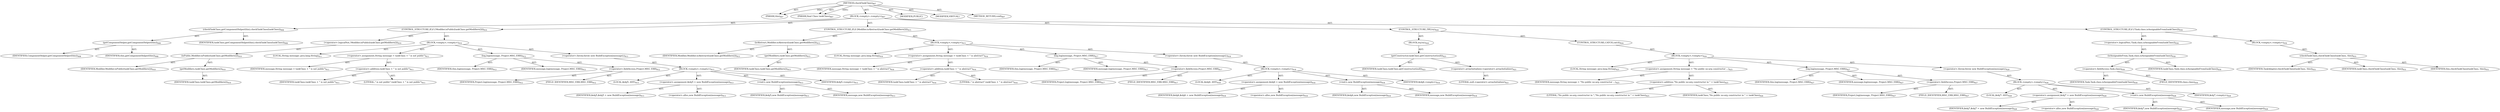 digraph "checkTaskClass" {  
"111669149745" [label = <(METHOD,checkTaskClass)<SUB>907</SUB>> ]
"115964117029" [label = <(PARAM,this)<SUB>907</SUB>> ]
"115964117112" [label = <(PARAM,final Class taskClass)<SUB>907</SUB>> ]
"25769803843" [label = <(BLOCK,&lt;empty&gt;,&lt;empty&gt;)<SUB>907</SUB>> ]
"30064771324" [label = <(checkTaskClass,getComponentHelper(this).checkTaskClass(taskClass))<SUB>908</SUB>> ]
"30064771325" [label = <(getComponentHelper,getComponentHelper(this))<SUB>908</SUB>> ]
"68719477025" [label = <(IDENTIFIER,ComponentHelper,getComponentHelper(this))<SUB>908</SUB>> ]
"68719476785" [label = <(IDENTIFIER,this,getComponentHelper(this))<SUB>908</SUB>> ]
"68719477026" [label = <(IDENTIFIER,taskClass,getComponentHelper(this).checkTaskClass(taskClass))<SUB>908</SUB>> ]
"47244640269" [label = <(CONTROL_STRUCTURE,IF,if (!Modifier.isPublic(taskClass.getModifiers())))<SUB>910</SUB>> ]
"30064771326" [label = <(&lt;operator&gt;.logicalNot,!Modifier.isPublic(taskClass.getModifiers()))<SUB>910</SUB>> ]
"30064771327" [label = <(isPublic,Modifier.isPublic(taskClass.getModifiers()))<SUB>910</SUB>> ]
"68719477027" [label = <(IDENTIFIER,Modifier,Modifier.isPublic(taskClass.getModifiers()))<SUB>910</SUB>> ]
"30064771328" [label = <(getModifiers,taskClass.getModifiers())<SUB>910</SUB>> ]
"68719477028" [label = <(IDENTIFIER,taskClass,taskClass.getModifiers())<SUB>910</SUB>> ]
"25769803844" [label = <(BLOCK,&lt;empty&gt;,&lt;empty&gt;)<SUB>910</SUB>> ]
"94489280537" [label = <(LOCAL,String message: java.lang.String)<SUB>911</SUB>> ]
"30064771329" [label = <(&lt;operator&gt;.assignment,String message = taskClass + &quot; is not public&quot;)<SUB>911</SUB>> ]
"68719477029" [label = <(IDENTIFIER,message,String message = taskClass + &quot; is not public&quot;)<SUB>911</SUB>> ]
"30064771330" [label = <(&lt;operator&gt;.addition,taskClass + &quot; is not public&quot;)<SUB>911</SUB>> ]
"68719477030" [label = <(IDENTIFIER,taskClass,taskClass + &quot; is not public&quot;)<SUB>911</SUB>> ]
"90194313253" [label = <(LITERAL,&quot; is not public&quot;,taskClass + &quot; is not public&quot;)<SUB>911</SUB>> ]
"30064771331" [label = <(log,log(message, Project.MSG_ERR))<SUB>912</SUB>> ]
"68719476786" [label = <(IDENTIFIER,this,log(message, Project.MSG_ERR))<SUB>912</SUB>> ]
"68719477031" [label = <(IDENTIFIER,message,log(message, Project.MSG_ERR))<SUB>912</SUB>> ]
"30064771332" [label = <(&lt;operator&gt;.fieldAccess,Project.MSG_ERR)<SUB>912</SUB>> ]
"68719477032" [label = <(IDENTIFIER,Project,log(message, Project.MSG_ERR))<SUB>912</SUB>> ]
"55834574908" [label = <(FIELD_IDENTIFIER,MSG_ERR,MSG_ERR)<SUB>912</SUB>> ]
"30064771333" [label = <(&lt;operator&gt;.throw,throw new BuildException(message);)<SUB>913</SUB>> ]
"25769803845" [label = <(BLOCK,&lt;empty&gt;,&lt;empty&gt;)<SUB>913</SUB>> ]
"94489280538" [label = <(LOCAL,$obj5: ANY)<SUB>913</SUB>> ]
"30064771334" [label = <(&lt;operator&gt;.assignment,$obj5 = new BuildException(message))<SUB>913</SUB>> ]
"68719477033" [label = <(IDENTIFIER,$obj5,$obj5 = new BuildException(message))<SUB>913</SUB>> ]
"30064771335" [label = <(&lt;operator&gt;.alloc,new BuildException(message))<SUB>913</SUB>> ]
"30064771336" [label = <(&lt;init&gt;,new BuildException(message))<SUB>913</SUB>> ]
"68719477034" [label = <(IDENTIFIER,$obj5,new BuildException(message))<SUB>913</SUB>> ]
"68719477035" [label = <(IDENTIFIER,message,new BuildException(message))<SUB>913</SUB>> ]
"68719477036" [label = <(IDENTIFIER,$obj5,&lt;empty&gt;)<SUB>913</SUB>> ]
"47244640270" [label = <(CONTROL_STRUCTURE,IF,if (Modifier.isAbstract(taskClass.getModifiers())))<SUB>915</SUB>> ]
"30064771337" [label = <(isAbstract,Modifier.isAbstract(taskClass.getModifiers()))<SUB>915</SUB>> ]
"68719477037" [label = <(IDENTIFIER,Modifier,Modifier.isAbstract(taskClass.getModifiers()))<SUB>915</SUB>> ]
"30064771338" [label = <(getModifiers,taskClass.getModifiers())<SUB>915</SUB>> ]
"68719477038" [label = <(IDENTIFIER,taskClass,taskClass.getModifiers())<SUB>915</SUB>> ]
"25769803846" [label = <(BLOCK,&lt;empty&gt;,&lt;empty&gt;)<SUB>915</SUB>> ]
"94489280539" [label = <(LOCAL,String message: java.lang.String)<SUB>916</SUB>> ]
"30064771339" [label = <(&lt;operator&gt;.assignment,String message = taskClass + &quot; is abstract&quot;)<SUB>916</SUB>> ]
"68719477039" [label = <(IDENTIFIER,message,String message = taskClass + &quot; is abstract&quot;)<SUB>916</SUB>> ]
"30064771340" [label = <(&lt;operator&gt;.addition,taskClass + &quot; is abstract&quot;)<SUB>916</SUB>> ]
"68719477040" [label = <(IDENTIFIER,taskClass,taskClass + &quot; is abstract&quot;)<SUB>916</SUB>> ]
"90194313254" [label = <(LITERAL,&quot; is abstract&quot;,taskClass + &quot; is abstract&quot;)<SUB>916</SUB>> ]
"30064771341" [label = <(log,log(message, Project.MSG_ERR))<SUB>917</SUB>> ]
"68719476787" [label = <(IDENTIFIER,this,log(message, Project.MSG_ERR))<SUB>917</SUB>> ]
"68719477041" [label = <(IDENTIFIER,message,log(message, Project.MSG_ERR))<SUB>917</SUB>> ]
"30064771342" [label = <(&lt;operator&gt;.fieldAccess,Project.MSG_ERR)<SUB>917</SUB>> ]
"68719477042" [label = <(IDENTIFIER,Project,log(message, Project.MSG_ERR))<SUB>917</SUB>> ]
"55834574909" [label = <(FIELD_IDENTIFIER,MSG_ERR,MSG_ERR)<SUB>917</SUB>> ]
"30064771343" [label = <(&lt;operator&gt;.throw,throw new BuildException(message);)<SUB>918</SUB>> ]
"25769803847" [label = <(BLOCK,&lt;empty&gt;,&lt;empty&gt;)<SUB>918</SUB>> ]
"94489280540" [label = <(LOCAL,$obj6: ANY)<SUB>918</SUB>> ]
"30064771344" [label = <(&lt;operator&gt;.assignment,$obj6 = new BuildException(message))<SUB>918</SUB>> ]
"68719477043" [label = <(IDENTIFIER,$obj6,$obj6 = new BuildException(message))<SUB>918</SUB>> ]
"30064771345" [label = <(&lt;operator&gt;.alloc,new BuildException(message))<SUB>918</SUB>> ]
"30064771346" [label = <(&lt;init&gt;,new BuildException(message))<SUB>918</SUB>> ]
"68719477044" [label = <(IDENTIFIER,$obj6,new BuildException(message))<SUB>918</SUB>> ]
"68719477045" [label = <(IDENTIFIER,message,new BuildException(message))<SUB>918</SUB>> ]
"68719477046" [label = <(IDENTIFIER,$obj6,&lt;empty&gt;)<SUB>918</SUB>> ]
"47244640271" [label = <(CONTROL_STRUCTURE,TRY,try)<SUB>920</SUB>> ]
"25769803848" [label = <(BLOCK,try,try)<SUB>920</SUB>> ]
"30064771347" [label = <(getConstructor,taskClass.getConstructor(null))<SUB>921</SUB>> ]
"68719477047" [label = <(IDENTIFIER,taskClass,taskClass.getConstructor(null))<SUB>921</SUB>> ]
"30064771348" [label = <(&lt;operator&gt;.arrayInitializer,&lt;operator&gt;.arrayInitializer)<SUB>921</SUB>> ]
"90194313255" [label = <(LITERAL,null,&lt;operator&gt;.arrayInitializer)<SUB>921</SUB>> ]
"47244640272" [label = <(CONTROL_STRUCTURE,CATCH,catch)<SUB>924</SUB>> ]
"25769803849" [label = <(BLOCK,&lt;empty&gt;,&lt;empty&gt;)<SUB>924</SUB>> ]
"94489280541" [label = <(LOCAL,String message: java.lang.String)<SUB>925</SUB>> ]
"30064771349" [label = <(&lt;operator&gt;.assignment,String message = &quot;No public no-arg constructor ...)<SUB>925</SUB>> ]
"68719477048" [label = <(IDENTIFIER,message,String message = &quot;No public no-arg constructor ...)<SUB>925</SUB>> ]
"30064771350" [label = <(&lt;operator&gt;.addition,&quot;No public no-arg constructor in &quot; + taskClass)<SUB>925</SUB>> ]
"90194313256" [label = <(LITERAL,&quot;No public no-arg constructor in &quot;,&quot;No public no-arg constructor in &quot; + taskClass)<SUB>925</SUB>> ]
"68719477049" [label = <(IDENTIFIER,taskClass,&quot;No public no-arg constructor in &quot; + taskClass)<SUB>926</SUB>> ]
"30064771351" [label = <(log,log(message, Project.MSG_ERR))<SUB>927</SUB>> ]
"68719476788" [label = <(IDENTIFIER,this,log(message, Project.MSG_ERR))<SUB>927</SUB>> ]
"68719477050" [label = <(IDENTIFIER,message,log(message, Project.MSG_ERR))<SUB>927</SUB>> ]
"30064771352" [label = <(&lt;operator&gt;.fieldAccess,Project.MSG_ERR)<SUB>927</SUB>> ]
"68719477051" [label = <(IDENTIFIER,Project,log(message, Project.MSG_ERR))<SUB>927</SUB>> ]
"55834574910" [label = <(FIELD_IDENTIFIER,MSG_ERR,MSG_ERR)<SUB>927</SUB>> ]
"30064771353" [label = <(&lt;operator&gt;.throw,throw new BuildException(message);)<SUB>928</SUB>> ]
"25769803850" [label = <(BLOCK,&lt;empty&gt;,&lt;empty&gt;)<SUB>928</SUB>> ]
"94489280542" [label = <(LOCAL,$obj7: ANY)<SUB>928</SUB>> ]
"30064771354" [label = <(&lt;operator&gt;.assignment,$obj7 = new BuildException(message))<SUB>928</SUB>> ]
"68719477052" [label = <(IDENTIFIER,$obj7,$obj7 = new BuildException(message))<SUB>928</SUB>> ]
"30064771355" [label = <(&lt;operator&gt;.alloc,new BuildException(message))<SUB>928</SUB>> ]
"30064771356" [label = <(&lt;init&gt;,new BuildException(message))<SUB>928</SUB>> ]
"68719477053" [label = <(IDENTIFIER,$obj7,new BuildException(message))<SUB>928</SUB>> ]
"68719477054" [label = <(IDENTIFIER,message,new BuildException(message))<SUB>928</SUB>> ]
"68719477055" [label = <(IDENTIFIER,$obj7,&lt;empty&gt;)<SUB>928</SUB>> ]
"47244640273" [label = <(CONTROL_STRUCTURE,IF,if (!Task.class.isAssignableFrom(taskClass)))<SUB>930</SUB>> ]
"30064771357" [label = <(&lt;operator&gt;.logicalNot,!Task.class.isAssignableFrom(taskClass))<SUB>930</SUB>> ]
"30064771358" [label = <(isAssignableFrom,Task.class.isAssignableFrom(taskClass))<SUB>930</SUB>> ]
"30064771359" [label = <(&lt;operator&gt;.fieldAccess,Task.class)<SUB>930</SUB>> ]
"68719477056" [label = <(IDENTIFIER,Task,Task.class.isAssignableFrom(taskClass))<SUB>930</SUB>> ]
"55834574911" [label = <(FIELD_IDENTIFIER,class,class)<SUB>930</SUB>> ]
"68719477057" [label = <(IDENTIFIER,taskClass,Task.class.isAssignableFrom(taskClass))<SUB>930</SUB>> ]
"25769803851" [label = <(BLOCK,&lt;empty&gt;,&lt;empty&gt;)<SUB>930</SUB>> ]
"30064771360" [label = <(checkTaskClass,checkTaskClass(taskClass, this))<SUB>931</SUB>> ]
"68719477058" [label = <(IDENTIFIER,TaskAdapter,checkTaskClass(taskClass, this))<SUB>931</SUB>> ]
"68719477059" [label = <(IDENTIFIER,taskClass,checkTaskClass(taskClass, this))<SUB>931</SUB>> ]
"68719476789" [label = <(IDENTIFIER,this,checkTaskClass(taskClass, this))<SUB>931</SUB>> ]
"133143986321" [label = <(MODIFIER,PUBLIC)> ]
"133143986322" [label = <(MODIFIER,VIRTUAL)> ]
"128849018929" [label = <(METHOD_RETURN,void)<SUB>907</SUB>> ]
  "111669149745" -> "115964117029"  [ label = "AST: "] 
  "111669149745" -> "115964117112"  [ label = "AST: "] 
  "111669149745" -> "25769803843"  [ label = "AST: "] 
  "111669149745" -> "133143986321"  [ label = "AST: "] 
  "111669149745" -> "133143986322"  [ label = "AST: "] 
  "111669149745" -> "128849018929"  [ label = "AST: "] 
  "25769803843" -> "30064771324"  [ label = "AST: "] 
  "25769803843" -> "47244640269"  [ label = "AST: "] 
  "25769803843" -> "47244640270"  [ label = "AST: "] 
  "25769803843" -> "47244640271"  [ label = "AST: "] 
  "25769803843" -> "47244640273"  [ label = "AST: "] 
  "30064771324" -> "30064771325"  [ label = "AST: "] 
  "30064771324" -> "68719477026"  [ label = "AST: "] 
  "30064771325" -> "68719477025"  [ label = "AST: "] 
  "30064771325" -> "68719476785"  [ label = "AST: "] 
  "47244640269" -> "30064771326"  [ label = "AST: "] 
  "47244640269" -> "25769803844"  [ label = "AST: "] 
  "30064771326" -> "30064771327"  [ label = "AST: "] 
  "30064771327" -> "68719477027"  [ label = "AST: "] 
  "30064771327" -> "30064771328"  [ label = "AST: "] 
  "30064771328" -> "68719477028"  [ label = "AST: "] 
  "25769803844" -> "94489280537"  [ label = "AST: "] 
  "25769803844" -> "30064771329"  [ label = "AST: "] 
  "25769803844" -> "30064771331"  [ label = "AST: "] 
  "25769803844" -> "30064771333"  [ label = "AST: "] 
  "30064771329" -> "68719477029"  [ label = "AST: "] 
  "30064771329" -> "30064771330"  [ label = "AST: "] 
  "30064771330" -> "68719477030"  [ label = "AST: "] 
  "30064771330" -> "90194313253"  [ label = "AST: "] 
  "30064771331" -> "68719476786"  [ label = "AST: "] 
  "30064771331" -> "68719477031"  [ label = "AST: "] 
  "30064771331" -> "30064771332"  [ label = "AST: "] 
  "30064771332" -> "68719477032"  [ label = "AST: "] 
  "30064771332" -> "55834574908"  [ label = "AST: "] 
  "30064771333" -> "25769803845"  [ label = "AST: "] 
  "25769803845" -> "94489280538"  [ label = "AST: "] 
  "25769803845" -> "30064771334"  [ label = "AST: "] 
  "25769803845" -> "30064771336"  [ label = "AST: "] 
  "25769803845" -> "68719477036"  [ label = "AST: "] 
  "30064771334" -> "68719477033"  [ label = "AST: "] 
  "30064771334" -> "30064771335"  [ label = "AST: "] 
  "30064771336" -> "68719477034"  [ label = "AST: "] 
  "30064771336" -> "68719477035"  [ label = "AST: "] 
  "47244640270" -> "30064771337"  [ label = "AST: "] 
  "47244640270" -> "25769803846"  [ label = "AST: "] 
  "30064771337" -> "68719477037"  [ label = "AST: "] 
  "30064771337" -> "30064771338"  [ label = "AST: "] 
  "30064771338" -> "68719477038"  [ label = "AST: "] 
  "25769803846" -> "94489280539"  [ label = "AST: "] 
  "25769803846" -> "30064771339"  [ label = "AST: "] 
  "25769803846" -> "30064771341"  [ label = "AST: "] 
  "25769803846" -> "30064771343"  [ label = "AST: "] 
  "30064771339" -> "68719477039"  [ label = "AST: "] 
  "30064771339" -> "30064771340"  [ label = "AST: "] 
  "30064771340" -> "68719477040"  [ label = "AST: "] 
  "30064771340" -> "90194313254"  [ label = "AST: "] 
  "30064771341" -> "68719476787"  [ label = "AST: "] 
  "30064771341" -> "68719477041"  [ label = "AST: "] 
  "30064771341" -> "30064771342"  [ label = "AST: "] 
  "30064771342" -> "68719477042"  [ label = "AST: "] 
  "30064771342" -> "55834574909"  [ label = "AST: "] 
  "30064771343" -> "25769803847"  [ label = "AST: "] 
  "25769803847" -> "94489280540"  [ label = "AST: "] 
  "25769803847" -> "30064771344"  [ label = "AST: "] 
  "25769803847" -> "30064771346"  [ label = "AST: "] 
  "25769803847" -> "68719477046"  [ label = "AST: "] 
  "30064771344" -> "68719477043"  [ label = "AST: "] 
  "30064771344" -> "30064771345"  [ label = "AST: "] 
  "30064771346" -> "68719477044"  [ label = "AST: "] 
  "30064771346" -> "68719477045"  [ label = "AST: "] 
  "47244640271" -> "25769803848"  [ label = "AST: "] 
  "47244640271" -> "47244640272"  [ label = "AST: "] 
  "25769803848" -> "30064771347"  [ label = "AST: "] 
  "30064771347" -> "68719477047"  [ label = "AST: "] 
  "30064771347" -> "30064771348"  [ label = "AST: "] 
  "30064771348" -> "90194313255"  [ label = "AST: "] 
  "47244640272" -> "25769803849"  [ label = "AST: "] 
  "25769803849" -> "94489280541"  [ label = "AST: "] 
  "25769803849" -> "30064771349"  [ label = "AST: "] 
  "25769803849" -> "30064771351"  [ label = "AST: "] 
  "25769803849" -> "30064771353"  [ label = "AST: "] 
  "30064771349" -> "68719477048"  [ label = "AST: "] 
  "30064771349" -> "30064771350"  [ label = "AST: "] 
  "30064771350" -> "90194313256"  [ label = "AST: "] 
  "30064771350" -> "68719477049"  [ label = "AST: "] 
  "30064771351" -> "68719476788"  [ label = "AST: "] 
  "30064771351" -> "68719477050"  [ label = "AST: "] 
  "30064771351" -> "30064771352"  [ label = "AST: "] 
  "30064771352" -> "68719477051"  [ label = "AST: "] 
  "30064771352" -> "55834574910"  [ label = "AST: "] 
  "30064771353" -> "25769803850"  [ label = "AST: "] 
  "25769803850" -> "94489280542"  [ label = "AST: "] 
  "25769803850" -> "30064771354"  [ label = "AST: "] 
  "25769803850" -> "30064771356"  [ label = "AST: "] 
  "25769803850" -> "68719477055"  [ label = "AST: "] 
  "30064771354" -> "68719477052"  [ label = "AST: "] 
  "30064771354" -> "30064771355"  [ label = "AST: "] 
  "30064771356" -> "68719477053"  [ label = "AST: "] 
  "30064771356" -> "68719477054"  [ label = "AST: "] 
  "47244640273" -> "30064771357"  [ label = "AST: "] 
  "47244640273" -> "25769803851"  [ label = "AST: "] 
  "30064771357" -> "30064771358"  [ label = "AST: "] 
  "30064771358" -> "30064771359"  [ label = "AST: "] 
  "30064771358" -> "68719477057"  [ label = "AST: "] 
  "30064771359" -> "68719477056"  [ label = "AST: "] 
  "30064771359" -> "55834574911"  [ label = "AST: "] 
  "25769803851" -> "30064771360"  [ label = "AST: "] 
  "30064771360" -> "68719477058"  [ label = "AST: "] 
  "30064771360" -> "68719477059"  [ label = "AST: "] 
  "30064771360" -> "68719476789"  [ label = "AST: "] 
  "111669149745" -> "115964117029"  [ label = "DDG: "] 
  "111669149745" -> "115964117112"  [ label = "DDG: "] 
}

